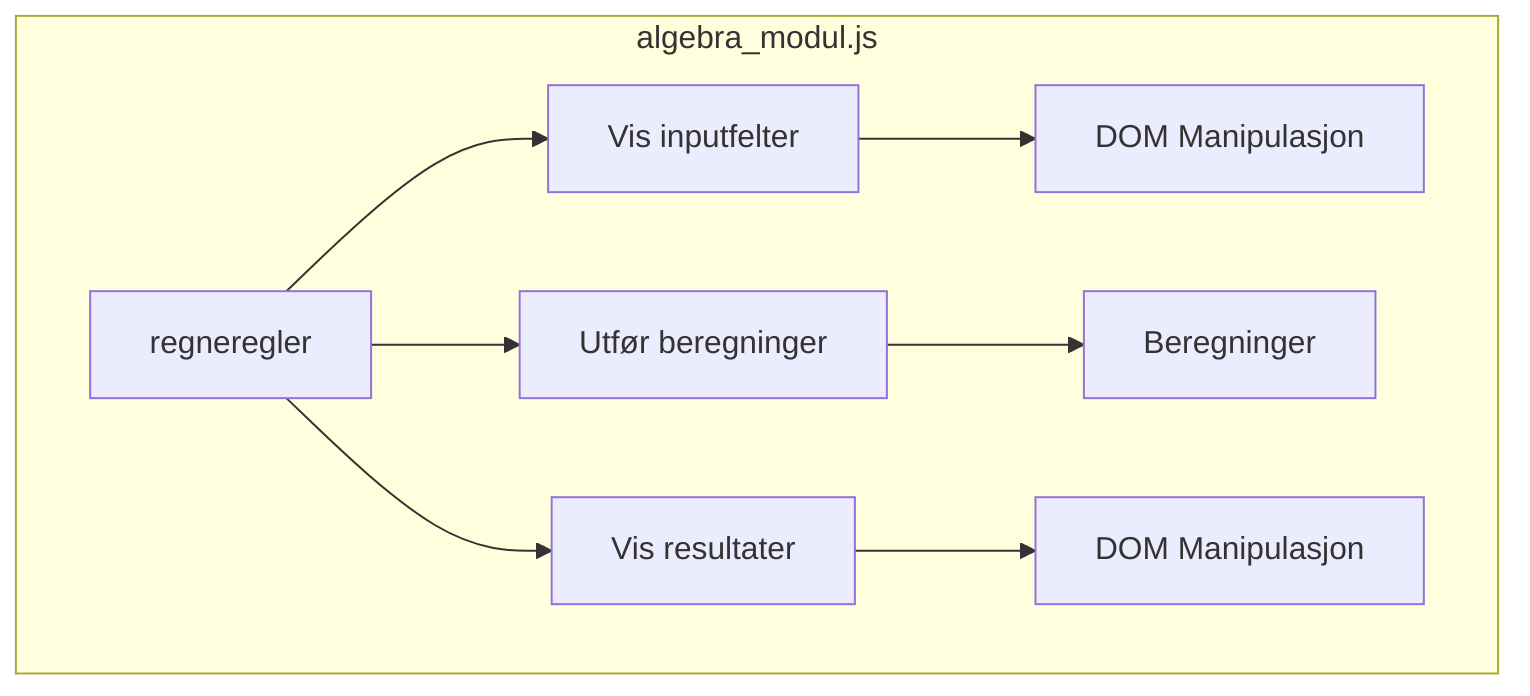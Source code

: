 graph TD
    subgraph algebra_modul.js
        A[regneregler] --> B[Vis inputfelter]
        A --> C[Utfør beregninger]
        A --> D[Vis resultater]
        B --> E[DOM Manipulasjon]
        C --> F[Beregninger]
        D --> G[DOM Manipulasjon]
    end